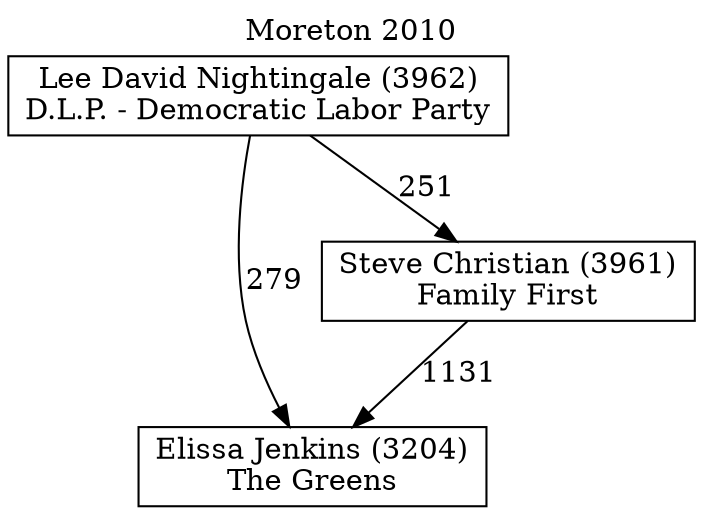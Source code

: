 // House preference flow
digraph "Elissa Jenkins (3204)_Moreton_2010" {
	graph [label="Moreton 2010" labelloc=t mclimit=10]
	node [shape=box]
	"Elissa Jenkins (3204)" [label="Elissa Jenkins (3204)
The Greens"]
	"Steve Christian (3961)" [label="Steve Christian (3961)
Family First"]
	"Lee David Nightingale (3962)" [label="Lee David Nightingale (3962)
D.L.P. - Democratic Labor Party"]
	"Elissa Jenkins (3204)" [label="Elissa Jenkins (3204)
The Greens"]
	"Lee David Nightingale (3962)" [label="Lee David Nightingale (3962)
D.L.P. - Democratic Labor Party"]
	"Lee David Nightingale (3962)" [label="Lee David Nightingale (3962)
D.L.P. - Democratic Labor Party"]
	"Steve Christian (3961)" [label="Steve Christian (3961)
Family First"]
	"Lee David Nightingale (3962)" [label="Lee David Nightingale (3962)
D.L.P. - Democratic Labor Party"]
	"Lee David Nightingale (3962)" [label="Lee David Nightingale (3962)
D.L.P. - Democratic Labor Party"]
	"Steve Christian (3961)" -> "Elissa Jenkins (3204)" [label=1131]
	"Lee David Nightingale (3962)" -> "Steve Christian (3961)" [label=251]
	"Lee David Nightingale (3962)" -> "Elissa Jenkins (3204)" [label=279]
}

